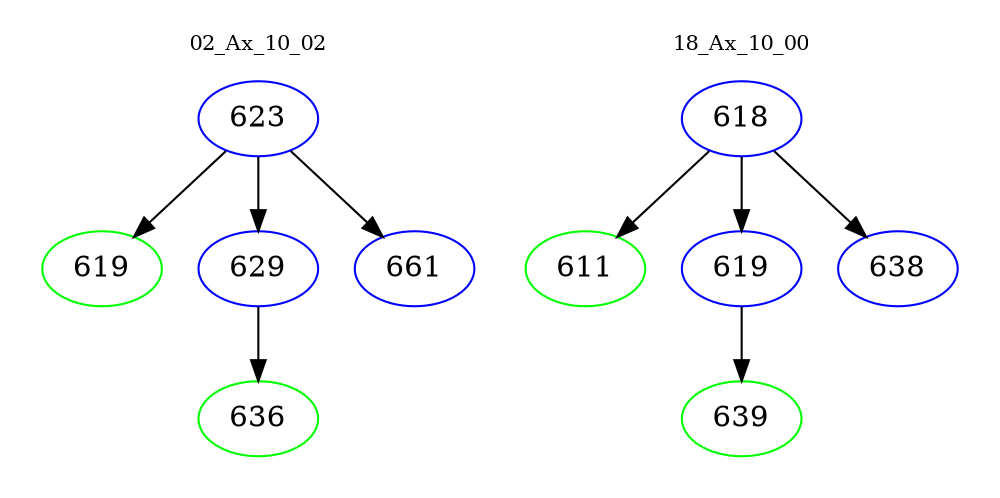 digraph{
subgraph cluster_0 {
color = white
label = "02_Ax_10_02";
fontsize=10;
T0_623 [label="623", color="blue"]
T0_623 -> T0_619 [color="black"]
T0_619 [label="619", color="green"]
T0_623 -> T0_629 [color="black"]
T0_629 [label="629", color="blue"]
T0_629 -> T0_636 [color="black"]
T0_636 [label="636", color="green"]
T0_623 -> T0_661 [color="black"]
T0_661 [label="661", color="blue"]
}
subgraph cluster_1 {
color = white
label = "18_Ax_10_00";
fontsize=10;
T1_618 [label="618", color="blue"]
T1_618 -> T1_611 [color="black"]
T1_611 [label="611", color="green"]
T1_618 -> T1_619 [color="black"]
T1_619 [label="619", color="blue"]
T1_619 -> T1_639 [color="black"]
T1_639 [label="639", color="green"]
T1_618 -> T1_638 [color="black"]
T1_638 [label="638", color="blue"]
}
}
